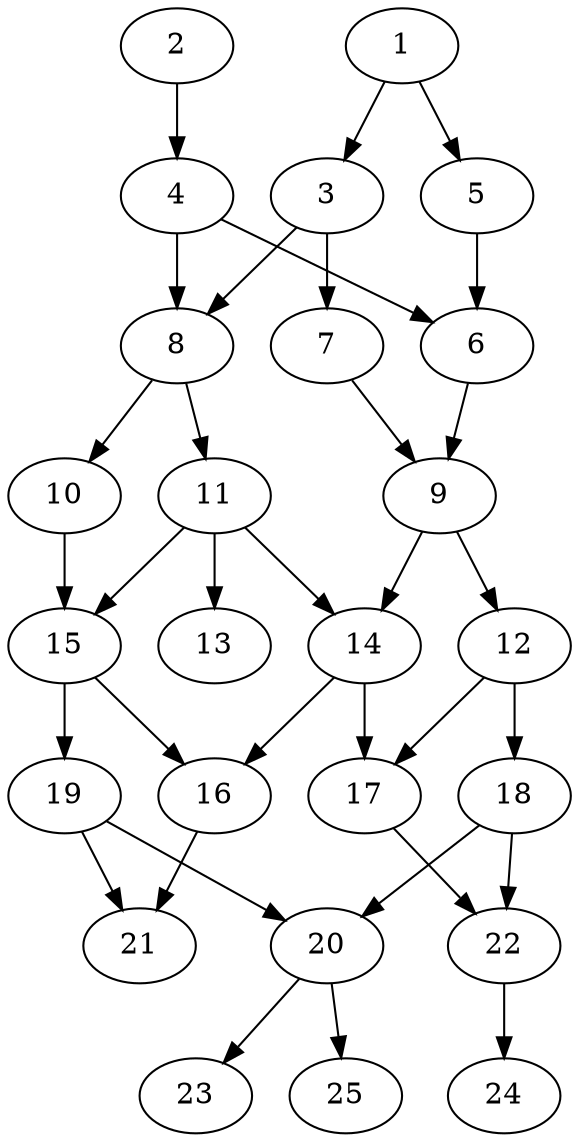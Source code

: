// DAG automatically generated by daggen at Thu Oct  3 14:00:39 2019
// ./daggen --dot -n 25 --ccr 0.4 --fat 0.5 --regular 0.7 --density 0.5 --mindata 5242880 --maxdata 52428800 
digraph G {
  1 [size="81912320", alpha="0.02", expect_size="32764928"] 
  1 -> 3 [size ="32764928"]
  1 -> 5 [size ="32764928"]
  2 [size="20152320", alpha="0.14", expect_size="8060928"] 
  2 -> 4 [size ="8060928"]
  3 [size="108008960", alpha="0.02", expect_size="43203584"] 
  3 -> 7 [size ="43203584"]
  3 -> 8 [size ="43203584"]
  4 [size="125831680", alpha="0.06", expect_size="50332672"] 
  4 -> 6 [size ="50332672"]
  4 -> 8 [size ="50332672"]
  5 [size="86855680", alpha="0.14", expect_size="34742272"] 
  5 -> 6 [size ="34742272"]
  6 [size="108940800", alpha="0.09", expect_size="43576320"] 
  6 -> 9 [size ="43576320"]
  7 [size="22881280", alpha="0.05", expect_size="9152512"] 
  7 -> 9 [size ="9152512"]
  8 [size="91133440", alpha="0.06", expect_size="36453376"] 
  8 -> 10 [size ="36453376"]
  8 -> 11 [size ="36453376"]
  9 [size="129118720", alpha="0.12", expect_size="51647488"] 
  9 -> 12 [size ="51647488"]
  9 -> 14 [size ="51647488"]
  10 [size="80399360", alpha="0.01", expect_size="32159744"] 
  10 -> 15 [size ="32159744"]
  11 [size="112102400", alpha="0.06", expect_size="44840960"] 
  11 -> 13 [size ="44840960"]
  11 -> 14 [size ="44840960"]
  11 -> 15 [size ="44840960"]
  12 [size="125534720", alpha="0.11", expect_size="50213888"] 
  12 -> 17 [size ="50213888"]
  12 -> 18 [size ="50213888"]
  13 [size="91448320", alpha="0.12", expect_size="36579328"] 
  14 [size="103792640", alpha="0.03", expect_size="41517056"] 
  14 -> 16 [size ="41517056"]
  14 -> 17 [size ="41517056"]
  15 [size="22558720", alpha="0.18", expect_size="9023488"] 
  15 -> 16 [size ="9023488"]
  15 -> 19 [size ="9023488"]
  16 [size="104258560", alpha="0.03", expect_size="41703424"] 
  16 -> 21 [size ="41703424"]
  17 [size="37478400", alpha="0.07", expect_size="14991360"] 
  17 -> 22 [size ="14991360"]
  18 [size="66368000", alpha="0.06", expect_size="26547200"] 
  18 -> 20 [size ="26547200"]
  18 -> 22 [size ="26547200"]
  19 [size="102220800", alpha="0.09", expect_size="40888320"] 
  19 -> 20 [size ="40888320"]
  19 -> 21 [size ="40888320"]
  20 [size="55114240", alpha="0.08", expect_size="22045696"] 
  20 -> 23 [size ="22045696"]
  20 -> 25 [size ="22045696"]
  21 [size="63897600", alpha="0.20", expect_size="25559040"] 
  22 [size="102138880", alpha="0.12", expect_size="40855552"] 
  22 -> 24 [size ="40855552"]
  23 [size="46566400", alpha="0.01", expect_size="18626560"] 
  24 [size="115535360", alpha="0.09", expect_size="46214144"] 
  25 [size="14791680", alpha="0.09", expect_size="5916672"] 
}
